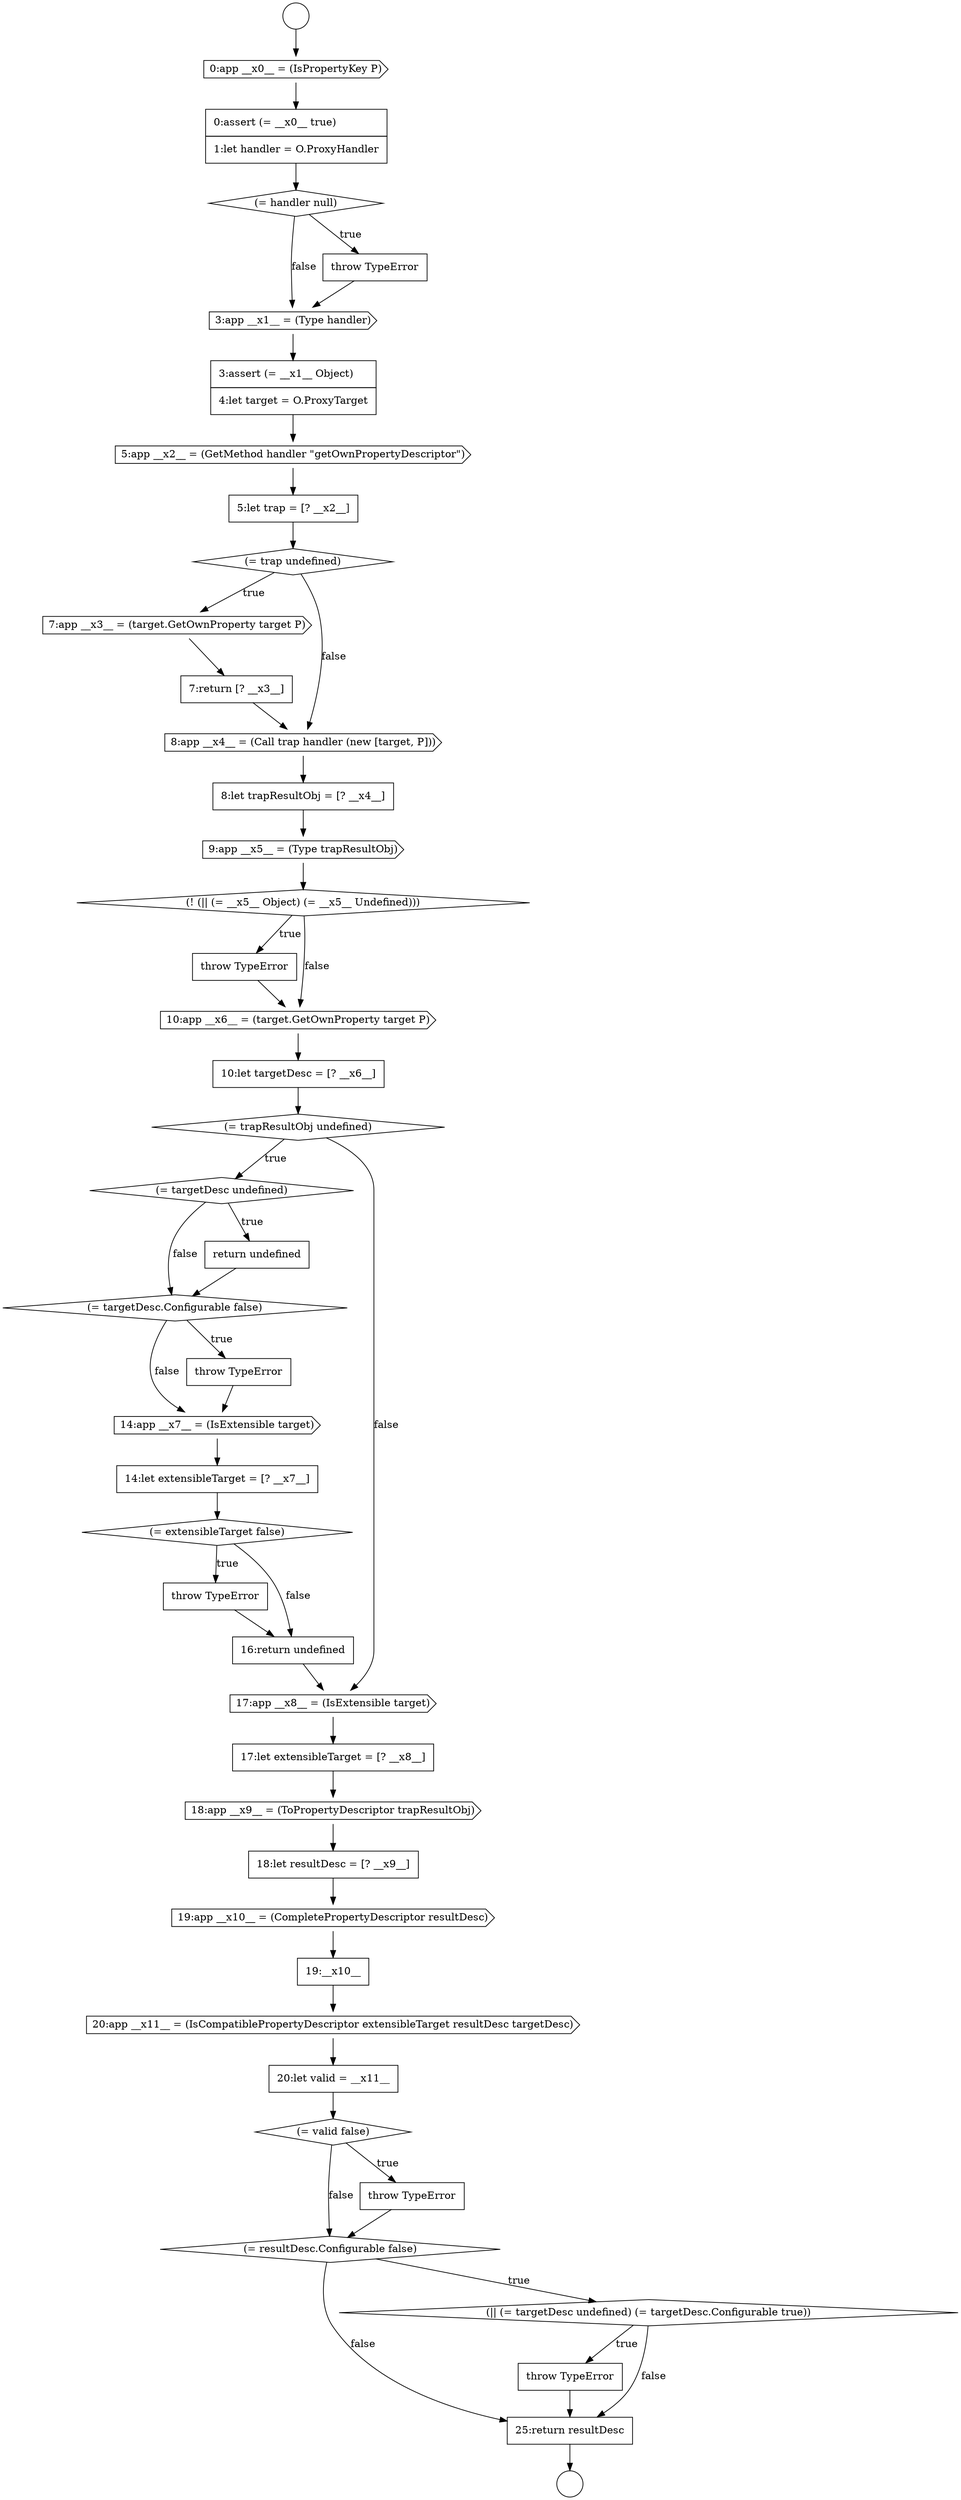 digraph {
  node2976 [shape=none, margin=0, label=<<font color="black">
    <table border="0" cellborder="1" cellspacing="0" cellpadding="10">
      <tr><td align="left">8:let trapResultObj = [? __x4__]</td></tr>
    </table>
  </font>> color="black" fillcolor="white" style=filled]
  node3004 [shape=none, margin=0, label=<<font color="black">
    <table border="0" cellborder="1" cellspacing="0" cellpadding="10">
      <tr><td align="left">throw TypeError</td></tr>
    </table>
  </font>> color="black" fillcolor="white" style=filled]
  node2989 [shape=diamond, label=<<font color="black">(= extensibleTarget false)</font>> color="black" fillcolor="white" style=filled]
  node2996 [shape=cds, label=<<font color="black">19:app __x10__ = (CompletePropertyDescriptor resultDesc)</font>> color="black" fillcolor="white" style=filled]
  node3002 [shape=diamond, label=<<font color="black">(= resultDesc.Configurable false)</font>> color="black" fillcolor="white" style=filled]
  node2987 [shape=cds, label=<<font color="black">14:app __x7__ = (IsExtensible target)</font>> color="black" fillcolor="white" style=filled]
  node2974 [shape=none, margin=0, label=<<font color="black">
    <table border="0" cellborder="1" cellspacing="0" cellpadding="10">
      <tr><td align="left">7:return [? __x3__]</td></tr>
    </table>
  </font>> color="black" fillcolor="white" style=filled]
  node2994 [shape=cds, label=<<font color="black">18:app __x9__ = (ToPropertyDescriptor trapResultObj)</font>> color="black" fillcolor="white" style=filled]
  node2977 [shape=cds, label=<<font color="black">9:app __x5__ = (Type trapResultObj)</font>> color="black" fillcolor="white" style=filled]
  node2997 [shape=none, margin=0, label=<<font color="black">
    <table border="0" cellborder="1" cellspacing="0" cellpadding="10">
      <tr><td align="left">19:__x10__</td></tr>
    </table>
  </font>> color="black" fillcolor="white" style=filled]
  node2983 [shape=diamond, label=<<font color="black">(= targetDesc undefined)</font>> color="black" fillcolor="white" style=filled]
  node2966 [shape=diamond, label=<<font color="black">(= handler null)</font>> color="black" fillcolor="white" style=filled]
  node2972 [shape=diamond, label=<<font color="black">(= trap undefined)</font>> color="black" fillcolor="white" style=filled]
  node2985 [shape=diamond, label=<<font color="black">(= targetDesc.Configurable false)</font>> color="black" fillcolor="white" style=filled]
  node2964 [shape=cds, label=<<font color="black">0:app __x0__ = (IsPropertyKey P)</font>> color="black" fillcolor="white" style=filled]
  node2979 [shape=none, margin=0, label=<<font color="black">
    <table border="0" cellborder="1" cellspacing="0" cellpadding="10">
      <tr><td align="left">throw TypeError</td></tr>
    </table>
  </font>> color="black" fillcolor="white" style=filled]
  node2965 [shape=none, margin=0, label=<<font color="black">
    <table border="0" cellborder="1" cellspacing="0" cellpadding="10">
      <tr><td align="left">0:assert (= __x0__ true)</td></tr>
      <tr><td align="left">1:let handler = O.ProxyHandler</td></tr>
    </table>
  </font>> color="black" fillcolor="white" style=filled]
  node2982 [shape=diamond, label=<<font color="black">(= trapResultObj undefined)</font>> color="black" fillcolor="white" style=filled]
  node2969 [shape=none, margin=0, label=<<font color="black">
    <table border="0" cellborder="1" cellspacing="0" cellpadding="10">
      <tr><td align="left">3:assert (= __x1__ Object)</td></tr>
      <tr><td align="left">4:let target = O.ProxyTarget</td></tr>
    </table>
  </font>> color="black" fillcolor="white" style=filled]
  node2986 [shape=none, margin=0, label=<<font color="black">
    <table border="0" cellborder="1" cellspacing="0" cellpadding="10">
      <tr><td align="left">throw TypeError</td></tr>
    </table>
  </font>> color="black" fillcolor="white" style=filled]
  node2990 [shape=none, margin=0, label=<<font color="black">
    <table border="0" cellborder="1" cellspacing="0" cellpadding="10">
      <tr><td align="left">throw TypeError</td></tr>
    </table>
  </font>> color="black" fillcolor="white" style=filled]
  node2973 [shape=cds, label=<<font color="black">7:app __x3__ = (target.GetOwnProperty target P)</font>> color="black" fillcolor="white" style=filled]
  node3001 [shape=none, margin=0, label=<<font color="black">
    <table border="0" cellborder="1" cellspacing="0" cellpadding="10">
      <tr><td align="left">throw TypeError</td></tr>
    </table>
  </font>> color="black" fillcolor="white" style=filled]
  node3000 [shape=diamond, label=<<font color="black">(= valid false)</font>> color="black" fillcolor="white" style=filled]
  node2978 [shape=diamond, label=<<font color="black">(! (|| (= __x5__ Object) (= __x5__ Undefined)))</font>> color="black" fillcolor="white" style=filled]
  node2968 [shape=cds, label=<<font color="black">3:app __x1__ = (Type handler)</font>> color="black" fillcolor="white" style=filled]
  node3005 [shape=none, margin=0, label=<<font color="black">
    <table border="0" cellborder="1" cellspacing="0" cellpadding="10">
      <tr><td align="left">25:return resultDesc</td></tr>
    </table>
  </font>> color="black" fillcolor="white" style=filled]
  node2963 [shape=circle label=" " color="black" fillcolor="white" style=filled]
  node2995 [shape=none, margin=0, label=<<font color="black">
    <table border="0" cellborder="1" cellspacing="0" cellpadding="10">
      <tr><td align="left">18:let resultDesc = [? __x9__]</td></tr>
    </table>
  </font>> color="black" fillcolor="white" style=filled]
  node2970 [shape=cds, label=<<font color="black">5:app __x2__ = (GetMethod handler &quot;getOwnPropertyDescriptor&quot;)</font>> color="black" fillcolor="white" style=filled]
  node2981 [shape=none, margin=0, label=<<font color="black">
    <table border="0" cellborder="1" cellspacing="0" cellpadding="10">
      <tr><td align="left">10:let targetDesc = [? __x6__]</td></tr>
    </table>
  </font>> color="black" fillcolor="white" style=filled]
  node2991 [shape=none, margin=0, label=<<font color="black">
    <table border="0" cellborder="1" cellspacing="0" cellpadding="10">
      <tr><td align="left">16:return undefined</td></tr>
    </table>
  </font>> color="black" fillcolor="white" style=filled]
  node2962 [shape=circle label=" " color="black" fillcolor="white" style=filled]
  node2967 [shape=none, margin=0, label=<<font color="black">
    <table border="0" cellborder="1" cellspacing="0" cellpadding="10">
      <tr><td align="left">throw TypeError</td></tr>
    </table>
  </font>> color="black" fillcolor="white" style=filled]
  node2999 [shape=none, margin=0, label=<<font color="black">
    <table border="0" cellborder="1" cellspacing="0" cellpadding="10">
      <tr><td align="left">20:let valid = __x11__</td></tr>
    </table>
  </font>> color="black" fillcolor="white" style=filled]
  node2984 [shape=none, margin=0, label=<<font color="black">
    <table border="0" cellborder="1" cellspacing="0" cellpadding="10">
      <tr><td align="left">return undefined</td></tr>
    </table>
  </font>> color="black" fillcolor="white" style=filled]
  node2992 [shape=cds, label=<<font color="black">17:app __x8__ = (IsExtensible target)</font>> color="black" fillcolor="white" style=filled]
  node2975 [shape=cds, label=<<font color="black">8:app __x4__ = (Call trap handler (new [target, P]))</font>> color="black" fillcolor="white" style=filled]
  node2988 [shape=none, margin=0, label=<<font color="black">
    <table border="0" cellborder="1" cellspacing="0" cellpadding="10">
      <tr><td align="left">14:let extensibleTarget = [? __x7__]</td></tr>
    </table>
  </font>> color="black" fillcolor="white" style=filled]
  node2971 [shape=none, margin=0, label=<<font color="black">
    <table border="0" cellborder="1" cellspacing="0" cellpadding="10">
      <tr><td align="left">5:let trap = [? __x2__]</td></tr>
    </table>
  </font>> color="black" fillcolor="white" style=filled]
  node3003 [shape=diamond, label=<<font color="black">(|| (= targetDesc undefined) (= targetDesc.Configurable true))</font>> color="black" fillcolor="white" style=filled]
  node2998 [shape=cds, label=<<font color="black">20:app __x11__ = (IsCompatiblePropertyDescriptor extensibleTarget resultDesc targetDesc)</font>> color="black" fillcolor="white" style=filled]
  node2993 [shape=none, margin=0, label=<<font color="black">
    <table border="0" cellborder="1" cellspacing="0" cellpadding="10">
      <tr><td align="left">17:let extensibleTarget = [? __x8__]</td></tr>
    </table>
  </font>> color="black" fillcolor="white" style=filled]
  node2980 [shape=cds, label=<<font color="black">10:app __x6__ = (target.GetOwnProperty target P)</font>> color="black" fillcolor="white" style=filled]
  node2981 -> node2982 [ color="black"]
  node2971 -> node2972 [ color="black"]
  node2969 -> node2970 [ color="black"]
  node2985 -> node2986 [label=<<font color="black">true</font>> color="black"]
  node2985 -> node2987 [label=<<font color="black">false</font>> color="black"]
  node2973 -> node2974 [ color="black"]
  node2988 -> node2989 [ color="black"]
  node2980 -> node2981 [ color="black"]
  node2986 -> node2987 [ color="black"]
  node2995 -> node2996 [ color="black"]
  node2998 -> node2999 [ color="black"]
  node2991 -> node2992 [ color="black"]
  node2964 -> node2965 [ color="black"]
  node2983 -> node2984 [label=<<font color="black">true</font>> color="black"]
  node2983 -> node2985 [label=<<font color="black">false</font>> color="black"]
  node2970 -> node2971 [ color="black"]
  node2979 -> node2980 [ color="black"]
  node2984 -> node2985 [ color="black"]
  node2977 -> node2978 [ color="black"]
  node2994 -> node2995 [ color="black"]
  node3004 -> node3005 [ color="black"]
  node3005 -> node2963 [ color="black"]
  node2966 -> node2967 [label=<<font color="black">true</font>> color="black"]
  node2966 -> node2968 [label=<<font color="black">false</font>> color="black"]
  node2990 -> node2991 [ color="black"]
  node2968 -> node2969 [ color="black"]
  node2976 -> node2977 [ color="black"]
  node2975 -> node2976 [ color="black"]
  node2982 -> node2983 [label=<<font color="black">true</font>> color="black"]
  node2982 -> node2992 [label=<<font color="black">false</font>> color="black"]
  node2997 -> node2998 [ color="black"]
  node2967 -> node2968 [ color="black"]
  node2996 -> node2997 [ color="black"]
  node3001 -> node3002 [ color="black"]
  node2974 -> node2975 [ color="black"]
  node2972 -> node2973 [label=<<font color="black">true</font>> color="black"]
  node2972 -> node2975 [label=<<font color="black">false</font>> color="black"]
  node2989 -> node2990 [label=<<font color="black">true</font>> color="black"]
  node2989 -> node2991 [label=<<font color="black">false</font>> color="black"]
  node3002 -> node3003 [label=<<font color="black">true</font>> color="black"]
  node3002 -> node3005 [label=<<font color="black">false</font>> color="black"]
  node2965 -> node2966 [ color="black"]
  node2999 -> node3000 [ color="black"]
  node3000 -> node3001 [label=<<font color="black">true</font>> color="black"]
  node3000 -> node3002 [label=<<font color="black">false</font>> color="black"]
  node3003 -> node3004 [label=<<font color="black">true</font>> color="black"]
  node3003 -> node3005 [label=<<font color="black">false</font>> color="black"]
  node2987 -> node2988 [ color="black"]
  node2978 -> node2979 [label=<<font color="black">true</font>> color="black"]
  node2978 -> node2980 [label=<<font color="black">false</font>> color="black"]
  node2992 -> node2993 [ color="black"]
  node2993 -> node2994 [ color="black"]
  node2962 -> node2964 [ color="black"]
}
